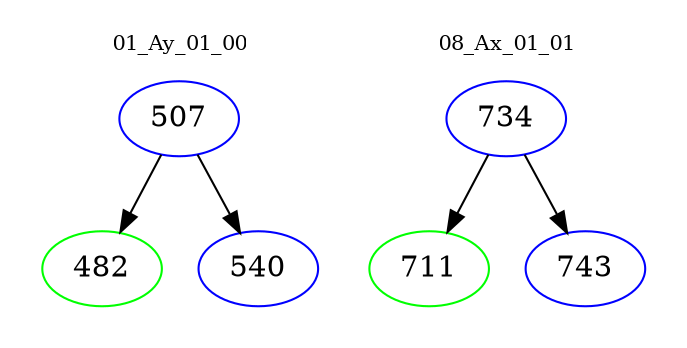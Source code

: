 digraph{
subgraph cluster_0 {
color = white
label = "01_Ay_01_00";
fontsize=10;
T0_507 [label="507", color="blue"]
T0_507 -> T0_482 [color="black"]
T0_482 [label="482", color="green"]
T0_507 -> T0_540 [color="black"]
T0_540 [label="540", color="blue"]
}
subgraph cluster_1 {
color = white
label = "08_Ax_01_01";
fontsize=10;
T1_734 [label="734", color="blue"]
T1_734 -> T1_711 [color="black"]
T1_711 [label="711", color="green"]
T1_734 -> T1_743 [color="black"]
T1_743 [label="743", color="blue"]
}
}

